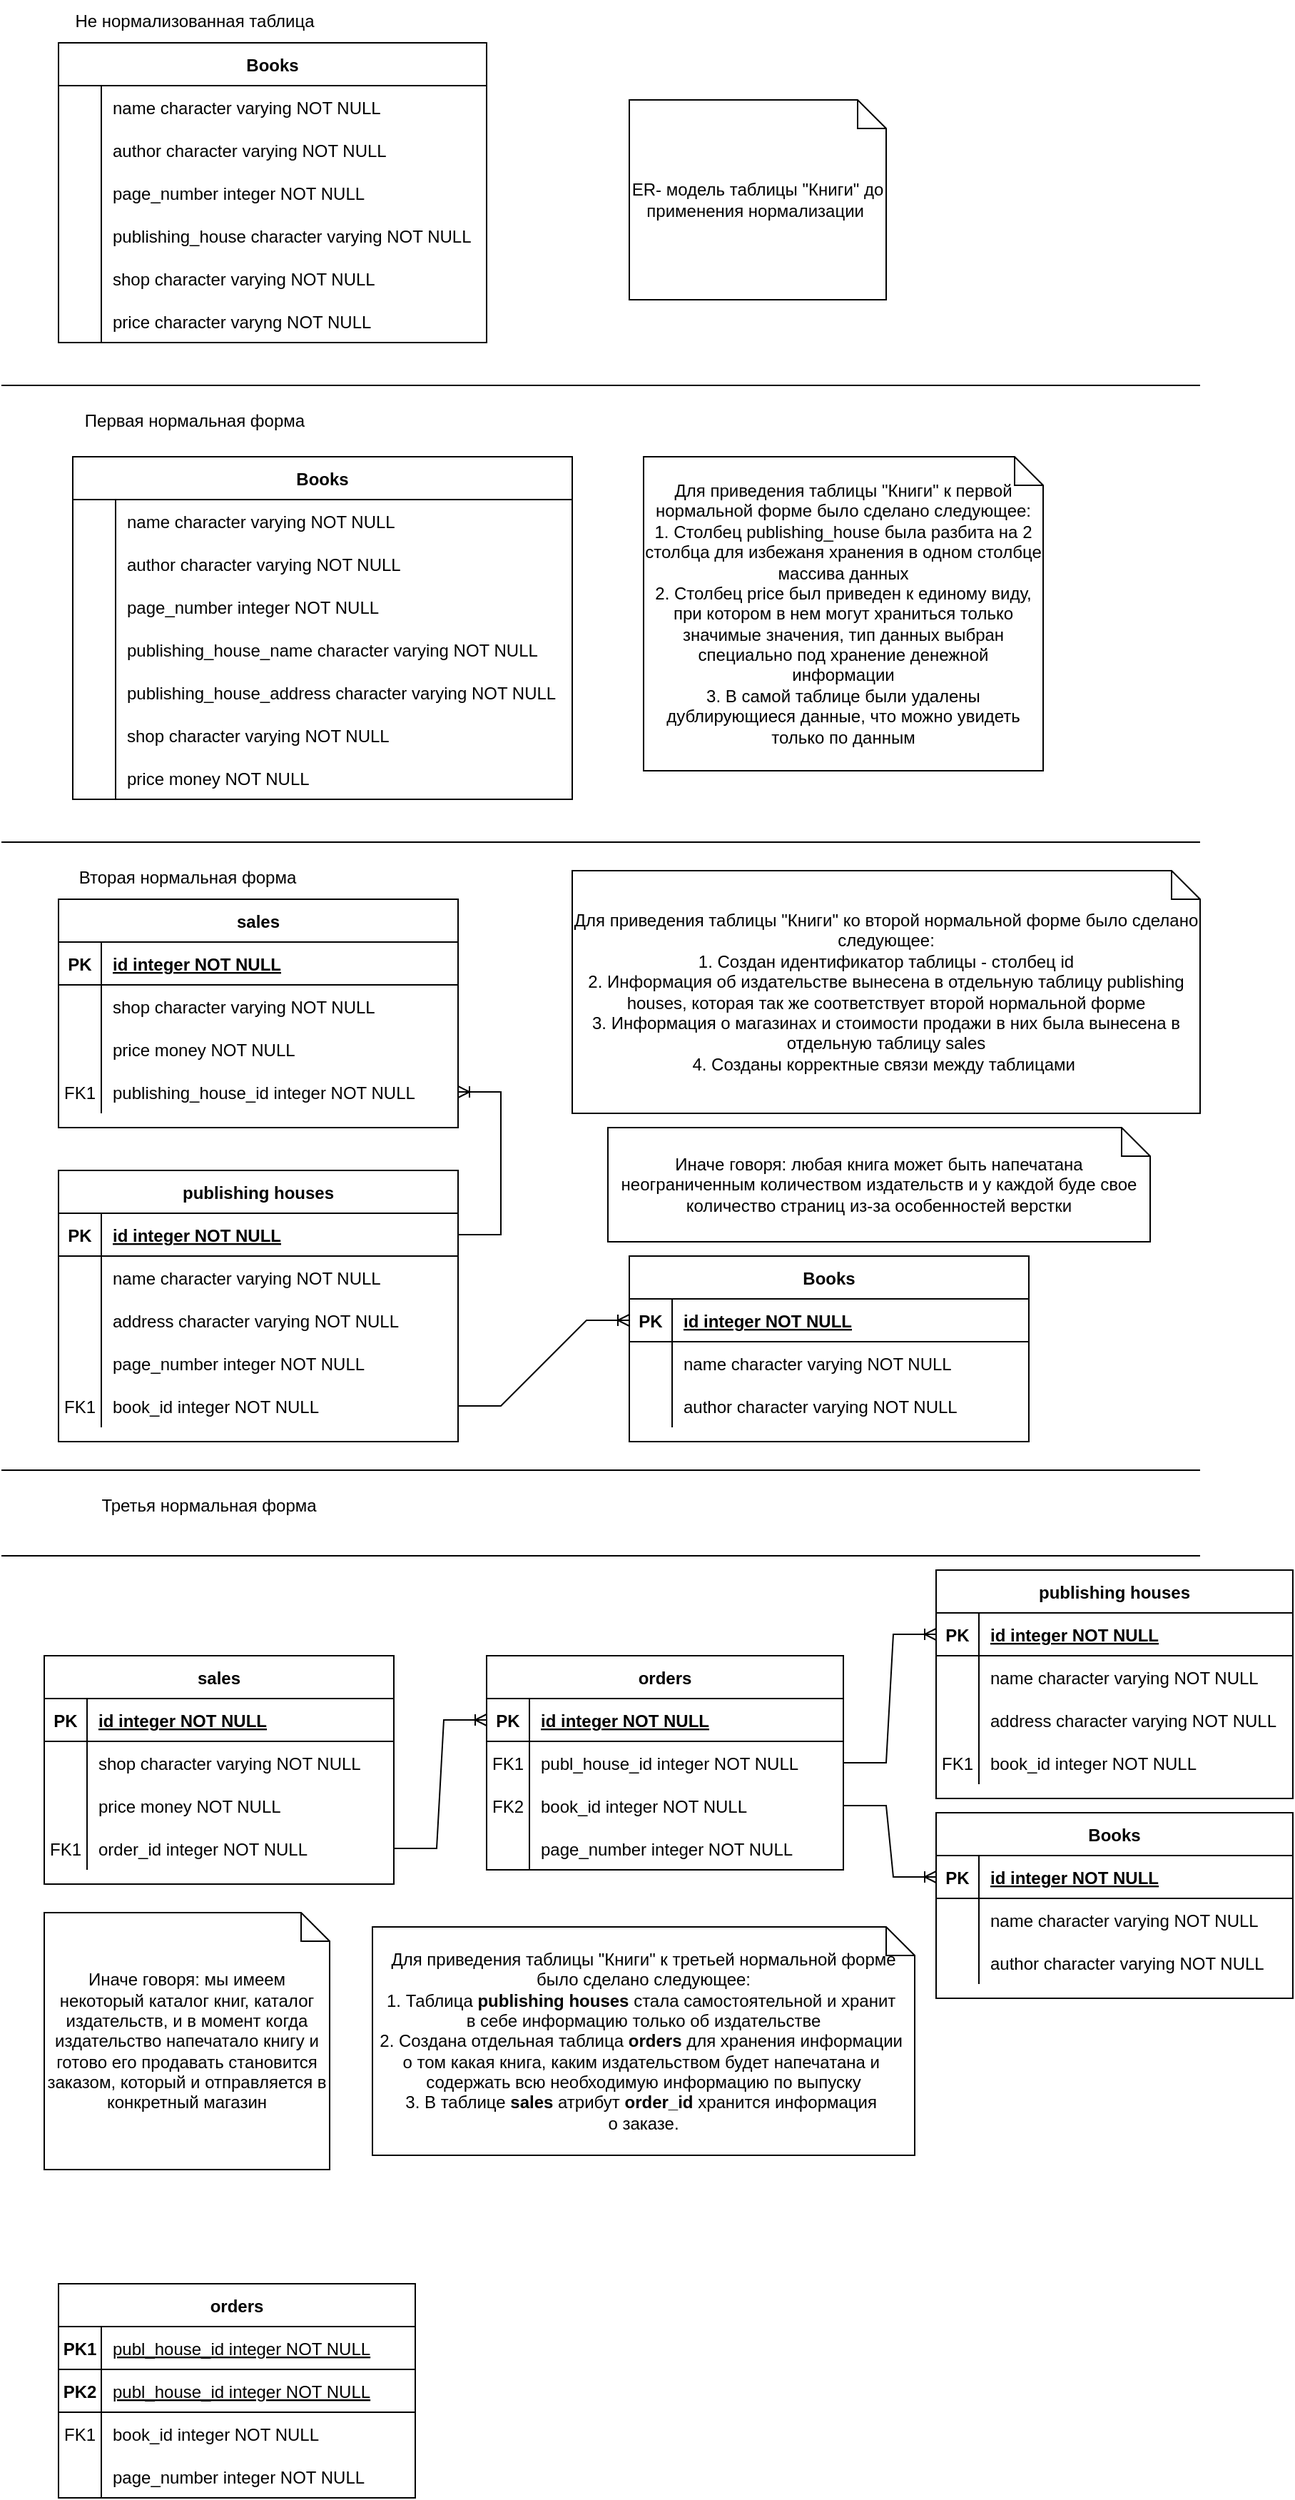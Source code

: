 <mxfile version="25.0.1">
  <diagram id="R2lEEEUBdFMjLlhIrx00" name="Page-1">
    <mxGraphModel dx="901" dy="1275" grid="1" gridSize="10" guides="1" tooltips="1" connect="1" arrows="1" fold="1" page="1" pageScale="1" pageWidth="850" pageHeight="1100" math="0" shadow="0" extFonts="Permanent Marker^https://fonts.googleapis.com/css?family=Permanent+Marker">
      <root>
        <mxCell id="0" />
        <mxCell id="1" parent="0" />
        <mxCell id="hqXmrCcykCrUw1wNZngz-1" value="" style="shape=partialRectangle;overflow=hidden;connectable=0;fillColor=none;top=0;left=0;bottom=0;right=0;align=left;spacingLeft=6;" parent="1" vertex="1">
          <mxGeometry x="540" y="340" width="160" height="30" as="geometry">
            <mxRectangle width="220" height="30" as="alternateBounds" />
          </mxGeometry>
        </mxCell>
        <mxCell id="hqXmrCcykCrUw1wNZngz-2" value="" style="shape=partialRectangle;overflow=hidden;connectable=0;fillColor=none;top=0;left=0;bottom=0;right=0;align=left;spacingLeft=6;" parent="1" vertex="1">
          <mxGeometry x="480" y="340" width="220" height="30" as="geometry">
            <mxRectangle width="220" height="30" as="alternateBounds" />
          </mxGeometry>
        </mxCell>
        <mxCell id="hqXmrCcykCrUw1wNZngz-51" value="Books" style="shape=table;startSize=30;container=1;collapsible=1;childLayout=tableLayout;fixedRows=1;rowLines=0;fontStyle=1;align=center;resizeLast=1;" parent="1" vertex="1">
          <mxGeometry x="40" y="40" width="300" height="210" as="geometry" />
        </mxCell>
        <mxCell id="hqXmrCcykCrUw1wNZngz-52" value="" style="shape=partialRectangle;collapsible=0;dropTarget=0;pointerEvents=0;fillColor=none;points=[[0,0.5],[1,0.5]];portConstraint=eastwest;top=0;left=0;right=0;bottom=0;" parent="hqXmrCcykCrUw1wNZngz-51" vertex="1">
          <mxGeometry y="30" width="300" height="30" as="geometry" />
        </mxCell>
        <mxCell id="hqXmrCcykCrUw1wNZngz-53" value="" style="shape=partialRectangle;overflow=hidden;connectable=0;fillColor=none;top=0;left=0;bottom=0;right=0;" parent="hqXmrCcykCrUw1wNZngz-52" vertex="1">
          <mxGeometry width="30" height="30" as="geometry">
            <mxRectangle width="30" height="30" as="alternateBounds" />
          </mxGeometry>
        </mxCell>
        <mxCell id="hqXmrCcykCrUw1wNZngz-54" value="name character varying NOT NULL" style="shape=partialRectangle;overflow=hidden;connectable=0;fillColor=none;top=0;left=0;bottom=0;right=0;align=left;spacingLeft=6;" parent="hqXmrCcykCrUw1wNZngz-52" vertex="1">
          <mxGeometry x="30" width="270" height="30" as="geometry">
            <mxRectangle width="270" height="30" as="alternateBounds" />
          </mxGeometry>
        </mxCell>
        <mxCell id="hqXmrCcykCrUw1wNZngz-55" value="" style="shape=partialRectangle;collapsible=0;dropTarget=0;pointerEvents=0;fillColor=none;points=[[0,0.5],[1,0.5]];portConstraint=eastwest;top=0;left=0;right=0;bottom=0;" parent="hqXmrCcykCrUw1wNZngz-51" vertex="1">
          <mxGeometry y="60" width="300" height="30" as="geometry" />
        </mxCell>
        <mxCell id="hqXmrCcykCrUw1wNZngz-56" value="" style="shape=partialRectangle;overflow=hidden;connectable=0;fillColor=none;top=0;left=0;bottom=0;right=0;" parent="hqXmrCcykCrUw1wNZngz-55" vertex="1">
          <mxGeometry width="30" height="30" as="geometry">
            <mxRectangle width="30" height="30" as="alternateBounds" />
          </mxGeometry>
        </mxCell>
        <mxCell id="hqXmrCcykCrUw1wNZngz-57" value="author character varying NOT NULL" style="shape=partialRectangle;overflow=hidden;connectable=0;fillColor=none;top=0;left=0;bottom=0;right=0;align=left;spacingLeft=6;" parent="hqXmrCcykCrUw1wNZngz-55" vertex="1">
          <mxGeometry x="30" width="270" height="30" as="geometry">
            <mxRectangle width="270" height="30" as="alternateBounds" />
          </mxGeometry>
        </mxCell>
        <mxCell id="hqXmrCcykCrUw1wNZngz-58" value="" style="shape=partialRectangle;collapsible=0;dropTarget=0;pointerEvents=0;fillColor=none;points=[[0,0.5],[1,0.5]];portConstraint=eastwest;top=0;left=0;right=0;bottom=0;" parent="hqXmrCcykCrUw1wNZngz-51" vertex="1">
          <mxGeometry y="90" width="300" height="30" as="geometry" />
        </mxCell>
        <mxCell id="hqXmrCcykCrUw1wNZngz-59" value="" style="shape=partialRectangle;overflow=hidden;connectable=0;fillColor=none;top=0;left=0;bottom=0;right=0;" parent="hqXmrCcykCrUw1wNZngz-58" vertex="1">
          <mxGeometry width="30" height="30" as="geometry">
            <mxRectangle width="30" height="30" as="alternateBounds" />
          </mxGeometry>
        </mxCell>
        <mxCell id="hqXmrCcykCrUw1wNZngz-60" value="page_number integer NOT NULL" style="shape=partialRectangle;overflow=hidden;connectable=0;fillColor=none;top=0;left=0;bottom=0;right=0;align=left;spacingLeft=6;" parent="hqXmrCcykCrUw1wNZngz-58" vertex="1">
          <mxGeometry x="30" width="270" height="30" as="geometry">
            <mxRectangle width="270" height="30" as="alternateBounds" />
          </mxGeometry>
        </mxCell>
        <mxCell id="hqXmrCcykCrUw1wNZngz-61" value="" style="shape=partialRectangle;collapsible=0;dropTarget=0;pointerEvents=0;fillColor=none;points=[[0,0.5],[1,0.5]];portConstraint=eastwest;top=0;left=0;right=0;bottom=0;" parent="hqXmrCcykCrUw1wNZngz-51" vertex="1">
          <mxGeometry y="120" width="300" height="30" as="geometry" />
        </mxCell>
        <mxCell id="hqXmrCcykCrUw1wNZngz-62" value="" style="shape=partialRectangle;overflow=hidden;connectable=0;fillColor=none;top=0;left=0;bottom=0;right=0;" parent="hqXmrCcykCrUw1wNZngz-61" vertex="1">
          <mxGeometry width="30" height="30" as="geometry">
            <mxRectangle width="30" height="30" as="alternateBounds" />
          </mxGeometry>
        </mxCell>
        <mxCell id="hqXmrCcykCrUw1wNZngz-63" value="publishing_house character varying NOT NULL" style="shape=partialRectangle;overflow=hidden;connectable=0;fillColor=none;top=0;left=0;bottom=0;right=0;align=left;spacingLeft=6;" parent="hqXmrCcykCrUw1wNZngz-61" vertex="1">
          <mxGeometry x="30" width="270" height="30" as="geometry">
            <mxRectangle width="270" height="30" as="alternateBounds" />
          </mxGeometry>
        </mxCell>
        <mxCell id="hqXmrCcykCrUw1wNZngz-64" value="" style="shape=partialRectangle;collapsible=0;dropTarget=0;pointerEvents=0;fillColor=none;points=[[0,0.5],[1,0.5]];portConstraint=eastwest;top=0;left=0;right=0;bottom=0;" parent="hqXmrCcykCrUw1wNZngz-51" vertex="1">
          <mxGeometry y="150" width="300" height="30" as="geometry" />
        </mxCell>
        <mxCell id="hqXmrCcykCrUw1wNZngz-65" value="" style="shape=partialRectangle;overflow=hidden;connectable=0;fillColor=none;top=0;left=0;bottom=0;right=0;" parent="hqXmrCcykCrUw1wNZngz-64" vertex="1">
          <mxGeometry width="30" height="30" as="geometry">
            <mxRectangle width="30" height="30" as="alternateBounds" />
          </mxGeometry>
        </mxCell>
        <mxCell id="hqXmrCcykCrUw1wNZngz-66" value="shop character varying NOT NULL" style="shape=partialRectangle;overflow=hidden;connectable=0;fillColor=none;top=0;left=0;bottom=0;right=0;align=left;spacingLeft=6;" parent="hqXmrCcykCrUw1wNZngz-64" vertex="1">
          <mxGeometry x="30" width="270" height="30" as="geometry">
            <mxRectangle width="270" height="30" as="alternateBounds" />
          </mxGeometry>
        </mxCell>
        <mxCell id="hqXmrCcykCrUw1wNZngz-67" value="" style="shape=partialRectangle;collapsible=0;dropTarget=0;pointerEvents=0;fillColor=none;points=[[0,0.5],[1,0.5]];portConstraint=eastwest;top=0;left=0;right=0;bottom=0;" parent="hqXmrCcykCrUw1wNZngz-51" vertex="1">
          <mxGeometry y="180" width="300" height="30" as="geometry" />
        </mxCell>
        <mxCell id="hqXmrCcykCrUw1wNZngz-68" value="" style="shape=partialRectangle;overflow=hidden;connectable=0;fillColor=none;top=0;left=0;bottom=0;right=0;" parent="hqXmrCcykCrUw1wNZngz-67" vertex="1">
          <mxGeometry width="30" height="30" as="geometry">
            <mxRectangle width="30" height="30" as="alternateBounds" />
          </mxGeometry>
        </mxCell>
        <mxCell id="hqXmrCcykCrUw1wNZngz-69" value="price character varyng NOT NULL" style="shape=partialRectangle;overflow=hidden;connectable=0;fillColor=none;top=0;left=0;bottom=0;right=0;align=left;spacingLeft=6;" parent="hqXmrCcykCrUw1wNZngz-67" vertex="1">
          <mxGeometry x="30" width="270" height="30" as="geometry">
            <mxRectangle width="270" height="30" as="alternateBounds" />
          </mxGeometry>
        </mxCell>
        <mxCell id="hqXmrCcykCrUw1wNZngz-70" value="ER- модель таблицы &quot;Книги&quot; до применения нормализации&amp;nbsp;" style="shape=note;size=20;whiteSpace=wrap;html=1;" parent="1" vertex="1">
          <mxGeometry x="440" y="80" width="180" height="140" as="geometry" />
        </mxCell>
        <mxCell id="hqXmrCcykCrUw1wNZngz-71" value="" style="endArrow=none;html=1;rounded=0;" parent="1" edge="1">
          <mxGeometry width="50" height="50" relative="1" as="geometry">
            <mxPoint y="280" as="sourcePoint" />
            <mxPoint x="840" y="280" as="targetPoint" />
          </mxGeometry>
        </mxCell>
        <mxCell id="hqXmrCcykCrUw1wNZngz-122" value="Для приведения таблицы &quot;Книги&quot; к первой нормальной форме было сделано следующее:&lt;div&gt;1. Столбец publishing_house была разбита на 2 столбца для избежаня хранения в одном столбце массива данных&lt;/div&gt;&lt;div&gt;2. Столбец price был приведен к единому виду, при котором в нем могут храниться только значимые значения, тип данных выбран специально под хранение денежной информации&lt;/div&gt;&lt;div&gt;3. В самой таблице были удалены дублирующиеся данные, что можно увидеть только по данным&lt;/div&gt;" style="shape=note;size=20;whiteSpace=wrap;html=1;" parent="1" vertex="1">
          <mxGeometry x="450" y="330" width="280" height="220" as="geometry" />
        </mxCell>
        <mxCell id="hqXmrCcykCrUw1wNZngz-123" value="Не нормализованная таблица" style="text;html=1;align=center;verticalAlign=middle;resizable=0;points=[];autosize=1;strokeColor=none;fillColor=none;" parent="1" vertex="1">
          <mxGeometry x="40" y="10" width="190" height="30" as="geometry" />
        </mxCell>
        <mxCell id="hqXmrCcykCrUw1wNZngz-124" value="Первая нормальная форма" style="text;html=1;align=center;verticalAlign=middle;resizable=0;points=[];autosize=1;strokeColor=none;fillColor=none;" parent="1" vertex="1">
          <mxGeometry x="45" y="290" width="180" height="30" as="geometry" />
        </mxCell>
        <mxCell id="hqXmrCcykCrUw1wNZngz-125" value="" style="endArrow=none;html=1;rounded=0;" parent="1" edge="1">
          <mxGeometry width="50" height="50" relative="1" as="geometry">
            <mxPoint y="600" as="sourcePoint" />
            <mxPoint x="840" y="600" as="targetPoint" />
          </mxGeometry>
        </mxCell>
        <mxCell id="hqXmrCcykCrUw1wNZngz-127" value="orders" style="shape=table;startSize=30;container=1;collapsible=1;childLayout=tableLayout;fixedRows=1;rowLines=0;fontStyle=1;align=center;resizeLast=1;" parent="1" vertex="1">
          <mxGeometry x="340" y="1170" width="250" height="150" as="geometry" />
        </mxCell>
        <mxCell id="hqXmrCcykCrUw1wNZngz-128" value="" style="shape=partialRectangle;collapsible=0;dropTarget=0;pointerEvents=0;fillColor=none;points=[[0,0.5],[1,0.5]];portConstraint=eastwest;top=0;left=0;right=0;bottom=1;" parent="hqXmrCcykCrUw1wNZngz-127" vertex="1">
          <mxGeometry y="30" width="250" height="30" as="geometry" />
        </mxCell>
        <mxCell id="hqXmrCcykCrUw1wNZngz-129" value="PK" style="shape=partialRectangle;overflow=hidden;connectable=0;fillColor=none;top=0;left=0;bottom=0;right=0;fontStyle=1;" parent="hqXmrCcykCrUw1wNZngz-128" vertex="1">
          <mxGeometry width="30" height="30" as="geometry">
            <mxRectangle width="30" height="30" as="alternateBounds" />
          </mxGeometry>
        </mxCell>
        <mxCell id="hqXmrCcykCrUw1wNZngz-130" value="id integer NOT NULL " style="shape=partialRectangle;overflow=hidden;connectable=0;fillColor=none;top=0;left=0;bottom=0;right=0;align=left;spacingLeft=6;fontStyle=5;" parent="hqXmrCcykCrUw1wNZngz-128" vertex="1">
          <mxGeometry x="30" width="220" height="30" as="geometry">
            <mxRectangle width="220" height="30" as="alternateBounds" />
          </mxGeometry>
        </mxCell>
        <mxCell id="hqXmrCcykCrUw1wNZngz-131" value="" style="shape=partialRectangle;collapsible=0;dropTarget=0;pointerEvents=0;fillColor=none;points=[[0,0.5],[1,0.5]];portConstraint=eastwest;top=0;left=0;right=0;bottom=0;" parent="hqXmrCcykCrUw1wNZngz-127" vertex="1">
          <mxGeometry y="60" width="250" height="30" as="geometry" />
        </mxCell>
        <mxCell id="hqXmrCcykCrUw1wNZngz-132" value="FK1" style="shape=partialRectangle;overflow=hidden;connectable=0;fillColor=none;top=0;left=0;bottom=0;right=0;" parent="hqXmrCcykCrUw1wNZngz-131" vertex="1">
          <mxGeometry width="30" height="30" as="geometry">
            <mxRectangle width="30" height="30" as="alternateBounds" />
          </mxGeometry>
        </mxCell>
        <mxCell id="hqXmrCcykCrUw1wNZngz-133" value="publ_house_id integer NOT NULL" style="shape=partialRectangle;overflow=hidden;connectable=0;fillColor=none;top=0;left=0;bottom=0;right=0;align=left;spacingLeft=6;" parent="hqXmrCcykCrUw1wNZngz-131" vertex="1">
          <mxGeometry x="30" width="220" height="30" as="geometry">
            <mxRectangle width="220" height="30" as="alternateBounds" />
          </mxGeometry>
        </mxCell>
        <mxCell id="hqXmrCcykCrUw1wNZngz-134" value="" style="shape=partialRectangle;collapsible=0;dropTarget=0;pointerEvents=0;fillColor=none;points=[[0,0.5],[1,0.5]];portConstraint=eastwest;top=0;left=0;right=0;bottom=0;" parent="hqXmrCcykCrUw1wNZngz-127" vertex="1">
          <mxGeometry y="90" width="250" height="30" as="geometry" />
        </mxCell>
        <mxCell id="hqXmrCcykCrUw1wNZngz-135" value="FK2" style="shape=partialRectangle;overflow=hidden;connectable=0;fillColor=none;top=0;left=0;bottom=0;right=0;" parent="hqXmrCcykCrUw1wNZngz-134" vertex="1">
          <mxGeometry width="30" height="30" as="geometry">
            <mxRectangle width="30" height="30" as="alternateBounds" />
          </mxGeometry>
        </mxCell>
        <mxCell id="hqXmrCcykCrUw1wNZngz-136" value="book_id integer NOT NULL" style="shape=partialRectangle;overflow=hidden;connectable=0;fillColor=none;top=0;left=0;bottom=0;right=0;align=left;spacingLeft=6;" parent="hqXmrCcykCrUw1wNZngz-134" vertex="1">
          <mxGeometry x="30" width="220" height="30" as="geometry">
            <mxRectangle width="220" height="30" as="alternateBounds" />
          </mxGeometry>
        </mxCell>
        <mxCell id="gx7yfGV4LOpoLT80It-o-3" value="" style="shape=partialRectangle;collapsible=0;dropTarget=0;pointerEvents=0;fillColor=none;points=[[0,0.5],[1,0.5]];portConstraint=eastwest;top=0;left=0;right=0;bottom=0;" vertex="1" parent="hqXmrCcykCrUw1wNZngz-127">
          <mxGeometry y="120" width="250" height="30" as="geometry" />
        </mxCell>
        <mxCell id="gx7yfGV4LOpoLT80It-o-4" value="" style="shape=partialRectangle;overflow=hidden;connectable=0;fillColor=none;top=0;left=0;bottom=0;right=0;" vertex="1" parent="gx7yfGV4LOpoLT80It-o-3">
          <mxGeometry width="30" height="30" as="geometry">
            <mxRectangle width="30" height="30" as="alternateBounds" />
          </mxGeometry>
        </mxCell>
        <mxCell id="gx7yfGV4LOpoLT80It-o-5" value="page_number integer NOT NULL" style="shape=partialRectangle;overflow=hidden;connectable=0;fillColor=none;top=0;left=0;bottom=0;right=0;align=left;spacingLeft=6;" vertex="1" parent="gx7yfGV4LOpoLT80It-o-3">
          <mxGeometry x="30" width="220" height="30" as="geometry">
            <mxRectangle width="220" height="30" as="alternateBounds" />
          </mxGeometry>
        </mxCell>
        <mxCell id="hqXmrCcykCrUw1wNZngz-144" value="Books" style="shape=table;startSize=30;container=1;collapsible=1;childLayout=tableLayout;fixedRows=1;rowLines=0;fontStyle=1;align=center;resizeLast=1;" parent="1" vertex="1">
          <mxGeometry x="50" y="330" width="350" height="240" as="geometry" />
        </mxCell>
        <mxCell id="hqXmrCcykCrUw1wNZngz-145" value="" style="shape=partialRectangle;collapsible=0;dropTarget=0;pointerEvents=0;fillColor=none;points=[[0,0.5],[1,0.5]];portConstraint=eastwest;top=0;left=0;right=0;bottom=0;" parent="hqXmrCcykCrUw1wNZngz-144" vertex="1">
          <mxGeometry y="30" width="350" height="30" as="geometry" />
        </mxCell>
        <mxCell id="hqXmrCcykCrUw1wNZngz-146" value="" style="shape=partialRectangle;overflow=hidden;connectable=0;fillColor=none;top=0;left=0;bottom=0;right=0;" parent="hqXmrCcykCrUw1wNZngz-145" vertex="1">
          <mxGeometry width="30" height="30" as="geometry">
            <mxRectangle width="30" height="30" as="alternateBounds" />
          </mxGeometry>
        </mxCell>
        <mxCell id="hqXmrCcykCrUw1wNZngz-147" value="name character varying NOT NULL" style="shape=partialRectangle;overflow=hidden;connectable=0;fillColor=none;top=0;left=0;bottom=0;right=0;align=left;spacingLeft=6;" parent="hqXmrCcykCrUw1wNZngz-145" vertex="1">
          <mxGeometry x="30" width="320" height="30" as="geometry">
            <mxRectangle width="320" height="30" as="alternateBounds" />
          </mxGeometry>
        </mxCell>
        <mxCell id="hqXmrCcykCrUw1wNZngz-148" value="" style="shape=partialRectangle;collapsible=0;dropTarget=0;pointerEvents=0;fillColor=none;points=[[0,0.5],[1,0.5]];portConstraint=eastwest;top=0;left=0;right=0;bottom=0;" parent="hqXmrCcykCrUw1wNZngz-144" vertex="1">
          <mxGeometry y="60" width="350" height="30" as="geometry" />
        </mxCell>
        <mxCell id="hqXmrCcykCrUw1wNZngz-149" value="" style="shape=partialRectangle;overflow=hidden;connectable=0;fillColor=none;top=0;left=0;bottom=0;right=0;" parent="hqXmrCcykCrUw1wNZngz-148" vertex="1">
          <mxGeometry width="30" height="30" as="geometry">
            <mxRectangle width="30" height="30" as="alternateBounds" />
          </mxGeometry>
        </mxCell>
        <mxCell id="hqXmrCcykCrUw1wNZngz-150" value="author character varying NOT NULL" style="shape=partialRectangle;overflow=hidden;connectable=0;fillColor=none;top=0;left=0;bottom=0;right=0;align=left;spacingLeft=6;" parent="hqXmrCcykCrUw1wNZngz-148" vertex="1">
          <mxGeometry x="30" width="320" height="30" as="geometry">
            <mxRectangle width="320" height="30" as="alternateBounds" />
          </mxGeometry>
        </mxCell>
        <mxCell id="hqXmrCcykCrUw1wNZngz-151" value="" style="shape=partialRectangle;collapsible=0;dropTarget=0;pointerEvents=0;fillColor=none;points=[[0,0.5],[1,0.5]];portConstraint=eastwest;top=0;left=0;right=0;bottom=0;" parent="hqXmrCcykCrUw1wNZngz-144" vertex="1">
          <mxGeometry y="90" width="350" height="30" as="geometry" />
        </mxCell>
        <mxCell id="hqXmrCcykCrUw1wNZngz-152" value="" style="shape=partialRectangle;overflow=hidden;connectable=0;fillColor=none;top=0;left=0;bottom=0;right=0;" parent="hqXmrCcykCrUw1wNZngz-151" vertex="1">
          <mxGeometry width="30" height="30" as="geometry">
            <mxRectangle width="30" height="30" as="alternateBounds" />
          </mxGeometry>
        </mxCell>
        <mxCell id="hqXmrCcykCrUw1wNZngz-153" value="page_number integer NOT NULL" style="shape=partialRectangle;overflow=hidden;connectable=0;fillColor=none;top=0;left=0;bottom=0;right=0;align=left;spacingLeft=6;" parent="hqXmrCcykCrUw1wNZngz-151" vertex="1">
          <mxGeometry x="30" width="320" height="30" as="geometry">
            <mxRectangle width="320" height="30" as="alternateBounds" />
          </mxGeometry>
        </mxCell>
        <mxCell id="hqXmrCcykCrUw1wNZngz-154" value="" style="shape=partialRectangle;collapsible=0;dropTarget=0;pointerEvents=0;fillColor=none;points=[[0,0.5],[1,0.5]];portConstraint=eastwest;top=0;left=0;right=0;bottom=0;" parent="hqXmrCcykCrUw1wNZngz-144" vertex="1">
          <mxGeometry y="120" width="350" height="30" as="geometry" />
        </mxCell>
        <mxCell id="hqXmrCcykCrUw1wNZngz-155" value="" style="shape=partialRectangle;overflow=hidden;connectable=0;fillColor=none;top=0;left=0;bottom=0;right=0;" parent="hqXmrCcykCrUw1wNZngz-154" vertex="1">
          <mxGeometry width="30" height="30" as="geometry">
            <mxRectangle width="30" height="30" as="alternateBounds" />
          </mxGeometry>
        </mxCell>
        <mxCell id="hqXmrCcykCrUw1wNZngz-156" value="publishing_house_name character varying NOT NULL" style="shape=partialRectangle;overflow=hidden;connectable=0;fillColor=none;top=0;left=0;bottom=0;right=0;align=left;spacingLeft=6;" parent="hqXmrCcykCrUw1wNZngz-154" vertex="1">
          <mxGeometry x="30" width="320" height="30" as="geometry">
            <mxRectangle width="320" height="30" as="alternateBounds" />
          </mxGeometry>
        </mxCell>
        <mxCell id="hqXmrCcykCrUw1wNZngz-157" value="" style="shape=partialRectangle;collapsible=0;dropTarget=0;pointerEvents=0;fillColor=none;points=[[0,0.5],[1,0.5]];portConstraint=eastwest;top=0;left=0;right=0;bottom=0;" parent="hqXmrCcykCrUw1wNZngz-144" vertex="1">
          <mxGeometry y="150" width="350" height="30" as="geometry" />
        </mxCell>
        <mxCell id="hqXmrCcykCrUw1wNZngz-158" value="" style="shape=partialRectangle;overflow=hidden;connectable=0;fillColor=none;top=0;left=0;bottom=0;right=0;" parent="hqXmrCcykCrUw1wNZngz-157" vertex="1">
          <mxGeometry width="30" height="30" as="geometry">
            <mxRectangle width="30" height="30" as="alternateBounds" />
          </mxGeometry>
        </mxCell>
        <mxCell id="hqXmrCcykCrUw1wNZngz-159" value="publishing_house_address character varying NOT NULL" style="shape=partialRectangle;overflow=hidden;connectable=0;fillColor=none;top=0;left=0;bottom=0;right=0;align=left;spacingLeft=6;" parent="hqXmrCcykCrUw1wNZngz-157" vertex="1">
          <mxGeometry x="30" width="320" height="30" as="geometry">
            <mxRectangle width="320" height="30" as="alternateBounds" />
          </mxGeometry>
        </mxCell>
        <mxCell id="hqXmrCcykCrUw1wNZngz-160" value="" style="shape=partialRectangle;collapsible=0;dropTarget=0;pointerEvents=0;fillColor=none;points=[[0,0.5],[1,0.5]];portConstraint=eastwest;top=0;left=0;right=0;bottom=0;" parent="hqXmrCcykCrUw1wNZngz-144" vertex="1">
          <mxGeometry y="180" width="350" height="30" as="geometry" />
        </mxCell>
        <mxCell id="hqXmrCcykCrUw1wNZngz-161" value="" style="shape=partialRectangle;overflow=hidden;connectable=0;fillColor=none;top=0;left=0;bottom=0;right=0;" parent="hqXmrCcykCrUw1wNZngz-160" vertex="1">
          <mxGeometry width="30" height="30" as="geometry">
            <mxRectangle width="30" height="30" as="alternateBounds" />
          </mxGeometry>
        </mxCell>
        <mxCell id="hqXmrCcykCrUw1wNZngz-162" value="shop character varying NOT NULL" style="shape=partialRectangle;overflow=hidden;connectable=0;fillColor=none;top=0;left=0;bottom=0;right=0;align=left;spacingLeft=6;" parent="hqXmrCcykCrUw1wNZngz-160" vertex="1">
          <mxGeometry x="30" width="320" height="30" as="geometry">
            <mxRectangle width="320" height="30" as="alternateBounds" />
          </mxGeometry>
        </mxCell>
        <mxCell id="hqXmrCcykCrUw1wNZngz-163" value="" style="shape=partialRectangle;collapsible=0;dropTarget=0;pointerEvents=0;fillColor=none;points=[[0,0.5],[1,0.5]];portConstraint=eastwest;top=0;left=0;right=0;bottom=0;" parent="hqXmrCcykCrUw1wNZngz-144" vertex="1">
          <mxGeometry y="210" width="350" height="30" as="geometry" />
        </mxCell>
        <mxCell id="hqXmrCcykCrUw1wNZngz-164" value="" style="shape=partialRectangle;overflow=hidden;connectable=0;fillColor=none;top=0;left=0;bottom=0;right=0;" parent="hqXmrCcykCrUw1wNZngz-163" vertex="1">
          <mxGeometry width="30" height="30" as="geometry">
            <mxRectangle width="30" height="30" as="alternateBounds" />
          </mxGeometry>
        </mxCell>
        <mxCell id="hqXmrCcykCrUw1wNZngz-165" value="price money NOT NULL" style="shape=partialRectangle;overflow=hidden;connectable=0;fillColor=none;top=0;left=0;bottom=0;right=0;align=left;spacingLeft=6;" parent="hqXmrCcykCrUw1wNZngz-163" vertex="1">
          <mxGeometry x="30" width="320" height="30" as="geometry">
            <mxRectangle width="320" height="30" as="alternateBounds" />
          </mxGeometry>
        </mxCell>
        <mxCell id="hqXmrCcykCrUw1wNZngz-166" value="Для приведения таблицы &quot;Книги&quot; ко второй нормальной форме было сделано следующее:&lt;div&gt;1. Создан идентификатор таблицы - столбец id&lt;br&gt;&lt;/div&gt;&lt;div&gt;2. Информация об издательстве вынесена в отдельную таблицу&amp;nbsp;&lt;span style=&quot;text-wrap-mode: nowrap; background-color: initial;&quot;&gt;publishing houses&lt;/span&gt;&lt;span style=&quot;background-color: initial;&quot;&gt;, которая так же соответствует второй нормальной форме&lt;/span&gt;&lt;/div&gt;&lt;div&gt;&lt;span style=&quot;background-color: initial;&quot;&gt;3. Информация о магазинах и стоимости продажи в них была вынесена в отдельную таблицу sales&lt;/span&gt;&lt;/div&gt;&lt;div&gt;4. Созданы корректные связи между таблицами&amp;nbsp;&lt;/div&gt;" style="shape=note;size=20;whiteSpace=wrap;html=1;" parent="1" vertex="1">
          <mxGeometry x="400" y="620" width="440" height="170" as="geometry" />
        </mxCell>
        <mxCell id="hqXmrCcykCrUw1wNZngz-167" value="Вторая нормальная форма" style="text;html=1;align=center;verticalAlign=middle;resizable=0;points=[];autosize=1;strokeColor=none;fillColor=none;" parent="1" vertex="1">
          <mxGeometry x="40" y="610" width="180" height="30" as="geometry" />
        </mxCell>
        <mxCell id="hqXmrCcykCrUw1wNZngz-186" value="Books" style="shape=table;startSize=30;container=1;collapsible=1;childLayout=tableLayout;fixedRows=1;rowLines=0;fontStyle=1;align=center;resizeLast=1;" parent="1" vertex="1">
          <mxGeometry x="440" y="890" width="280" height="130" as="geometry" />
        </mxCell>
        <mxCell id="hqXmrCcykCrUw1wNZngz-187" value="" style="shape=partialRectangle;collapsible=0;dropTarget=0;pointerEvents=0;fillColor=none;points=[[0,0.5],[1,0.5]];portConstraint=eastwest;top=0;left=0;right=0;bottom=1;" parent="hqXmrCcykCrUw1wNZngz-186" vertex="1">
          <mxGeometry y="30" width="280" height="30" as="geometry" />
        </mxCell>
        <mxCell id="hqXmrCcykCrUw1wNZngz-188" value="PK" style="shape=partialRectangle;overflow=hidden;connectable=0;fillColor=none;top=0;left=0;bottom=0;right=0;fontStyle=1;" parent="hqXmrCcykCrUw1wNZngz-187" vertex="1">
          <mxGeometry width="30" height="30" as="geometry">
            <mxRectangle width="30" height="30" as="alternateBounds" />
          </mxGeometry>
        </mxCell>
        <mxCell id="hqXmrCcykCrUw1wNZngz-189" value="id integer NOT NULL" style="shape=partialRectangle;overflow=hidden;connectable=0;fillColor=none;top=0;left=0;bottom=0;right=0;align=left;spacingLeft=6;fontStyle=5;" parent="hqXmrCcykCrUw1wNZngz-187" vertex="1">
          <mxGeometry x="30" width="250" height="30" as="geometry">
            <mxRectangle width="250" height="30" as="alternateBounds" />
          </mxGeometry>
        </mxCell>
        <mxCell id="hqXmrCcykCrUw1wNZngz-190" value="" style="shape=partialRectangle;collapsible=0;dropTarget=0;pointerEvents=0;fillColor=none;points=[[0,0.5],[1,0.5]];portConstraint=eastwest;top=0;left=0;right=0;bottom=0;" parent="hqXmrCcykCrUw1wNZngz-186" vertex="1">
          <mxGeometry y="60" width="280" height="30" as="geometry" />
        </mxCell>
        <mxCell id="hqXmrCcykCrUw1wNZngz-191" value="" style="shape=partialRectangle;overflow=hidden;connectable=0;fillColor=none;top=0;left=0;bottom=0;right=0;" parent="hqXmrCcykCrUw1wNZngz-190" vertex="1">
          <mxGeometry width="30" height="30" as="geometry">
            <mxRectangle width="30" height="30" as="alternateBounds" />
          </mxGeometry>
        </mxCell>
        <mxCell id="hqXmrCcykCrUw1wNZngz-192" value="name character varying NOT NULL" style="shape=partialRectangle;overflow=hidden;connectable=0;fillColor=none;top=0;left=0;bottom=0;right=0;align=left;spacingLeft=6;" parent="hqXmrCcykCrUw1wNZngz-190" vertex="1">
          <mxGeometry x="30" width="250" height="30" as="geometry">
            <mxRectangle width="250" height="30" as="alternateBounds" />
          </mxGeometry>
        </mxCell>
        <mxCell id="hqXmrCcykCrUw1wNZngz-194" value="" style="shape=partialRectangle;collapsible=0;dropTarget=0;pointerEvents=0;fillColor=none;points=[[0,0.5],[1,0.5]];portConstraint=eastwest;top=0;left=0;right=0;bottom=0;" parent="hqXmrCcykCrUw1wNZngz-186" vertex="1">
          <mxGeometry y="90" width="280" height="30" as="geometry" />
        </mxCell>
        <mxCell id="hqXmrCcykCrUw1wNZngz-195" value="" style="shape=partialRectangle;overflow=hidden;connectable=0;fillColor=none;top=0;left=0;bottom=0;right=0;" parent="hqXmrCcykCrUw1wNZngz-194" vertex="1">
          <mxGeometry width="30" height="30" as="geometry">
            <mxRectangle width="30" height="30" as="alternateBounds" />
          </mxGeometry>
        </mxCell>
        <mxCell id="hqXmrCcykCrUw1wNZngz-196" value="author character varying NOT NULL" style="shape=partialRectangle;overflow=hidden;connectable=0;fillColor=none;top=0;left=0;bottom=0;right=0;align=left;spacingLeft=6;" parent="hqXmrCcykCrUw1wNZngz-194" vertex="1">
          <mxGeometry x="30" width="250" height="30" as="geometry">
            <mxRectangle width="250" height="30" as="alternateBounds" />
          </mxGeometry>
        </mxCell>
        <mxCell id="hqXmrCcykCrUw1wNZngz-209" value="publishing houses" style="shape=table;startSize=30;container=1;collapsible=1;childLayout=tableLayout;fixedRows=1;rowLines=0;fontStyle=1;align=center;resizeLast=1;" parent="1" vertex="1">
          <mxGeometry x="40" y="830" width="280" height="190" as="geometry" />
        </mxCell>
        <mxCell id="hqXmrCcykCrUw1wNZngz-210" value="" style="shape=partialRectangle;collapsible=0;dropTarget=0;pointerEvents=0;fillColor=none;points=[[0,0.5],[1,0.5]];portConstraint=eastwest;top=0;left=0;right=0;bottom=1;" parent="hqXmrCcykCrUw1wNZngz-209" vertex="1">
          <mxGeometry y="30" width="280" height="30" as="geometry" />
        </mxCell>
        <mxCell id="hqXmrCcykCrUw1wNZngz-211" value="PK" style="shape=partialRectangle;overflow=hidden;connectable=0;fillColor=none;top=0;left=0;bottom=0;right=0;fontStyle=1;" parent="hqXmrCcykCrUw1wNZngz-210" vertex="1">
          <mxGeometry width="30" height="30" as="geometry">
            <mxRectangle width="30" height="30" as="alternateBounds" />
          </mxGeometry>
        </mxCell>
        <mxCell id="hqXmrCcykCrUw1wNZngz-212" value="id integer NOT NULL" style="shape=partialRectangle;overflow=hidden;connectable=0;fillColor=none;top=0;left=0;bottom=0;right=0;align=left;spacingLeft=6;fontStyle=5;" parent="hqXmrCcykCrUw1wNZngz-210" vertex="1">
          <mxGeometry x="30" width="250" height="30" as="geometry">
            <mxRectangle width="250" height="30" as="alternateBounds" />
          </mxGeometry>
        </mxCell>
        <mxCell id="hqXmrCcykCrUw1wNZngz-213" value="" style="shape=partialRectangle;collapsible=0;dropTarget=0;pointerEvents=0;fillColor=none;points=[[0,0.5],[1,0.5]];portConstraint=eastwest;top=0;left=0;right=0;bottom=0;" parent="hqXmrCcykCrUw1wNZngz-209" vertex="1">
          <mxGeometry y="60" width="280" height="30" as="geometry" />
        </mxCell>
        <mxCell id="hqXmrCcykCrUw1wNZngz-214" value="" style="shape=partialRectangle;overflow=hidden;connectable=0;fillColor=none;top=0;left=0;bottom=0;right=0;" parent="hqXmrCcykCrUw1wNZngz-213" vertex="1">
          <mxGeometry width="30" height="30" as="geometry">
            <mxRectangle width="30" height="30" as="alternateBounds" />
          </mxGeometry>
        </mxCell>
        <mxCell id="hqXmrCcykCrUw1wNZngz-215" value="name character varying NOT NULL" style="shape=partialRectangle;overflow=hidden;connectable=0;fillColor=none;top=0;left=0;bottom=0;right=0;align=left;spacingLeft=6;" parent="hqXmrCcykCrUw1wNZngz-213" vertex="1">
          <mxGeometry x="30" width="250" height="30" as="geometry">
            <mxRectangle width="250" height="30" as="alternateBounds" />
          </mxGeometry>
        </mxCell>
        <mxCell id="hqXmrCcykCrUw1wNZngz-216" value="" style="shape=partialRectangle;collapsible=0;dropTarget=0;pointerEvents=0;fillColor=none;points=[[0,0.5],[1,0.5]];portConstraint=eastwest;top=0;left=0;right=0;bottom=0;" parent="hqXmrCcykCrUw1wNZngz-209" vertex="1">
          <mxGeometry y="90" width="280" height="30" as="geometry" />
        </mxCell>
        <mxCell id="hqXmrCcykCrUw1wNZngz-217" value="" style="shape=partialRectangle;overflow=hidden;connectable=0;fillColor=none;top=0;left=0;bottom=0;right=0;" parent="hqXmrCcykCrUw1wNZngz-216" vertex="1">
          <mxGeometry width="30" height="30" as="geometry">
            <mxRectangle width="30" height="30" as="alternateBounds" />
          </mxGeometry>
        </mxCell>
        <mxCell id="hqXmrCcykCrUw1wNZngz-218" value="address character varying NOT NULL" style="shape=partialRectangle;overflow=hidden;connectable=0;fillColor=none;top=0;left=0;bottom=0;right=0;align=left;spacingLeft=6;" parent="hqXmrCcykCrUw1wNZngz-216" vertex="1">
          <mxGeometry x="30" width="250" height="30" as="geometry">
            <mxRectangle width="250" height="30" as="alternateBounds" />
          </mxGeometry>
        </mxCell>
        <mxCell id="hqXmrCcykCrUw1wNZngz-300" value="" style="shape=partialRectangle;collapsible=0;dropTarget=0;pointerEvents=0;fillColor=none;points=[[0,0.5],[1,0.5]];portConstraint=eastwest;top=0;left=0;right=0;bottom=0;" parent="hqXmrCcykCrUw1wNZngz-209" vertex="1">
          <mxGeometry y="120" width="280" height="30" as="geometry" />
        </mxCell>
        <mxCell id="hqXmrCcykCrUw1wNZngz-301" value="" style="shape=partialRectangle;overflow=hidden;connectable=0;fillColor=none;top=0;left=0;bottom=0;right=0;" parent="hqXmrCcykCrUw1wNZngz-300" vertex="1">
          <mxGeometry width="30" height="30" as="geometry">
            <mxRectangle width="30" height="30" as="alternateBounds" />
          </mxGeometry>
        </mxCell>
        <mxCell id="hqXmrCcykCrUw1wNZngz-302" value="page_number integer NOT NULL" style="shape=partialRectangle;overflow=hidden;connectable=0;fillColor=none;top=0;left=0;bottom=0;right=0;align=left;spacingLeft=6;" parent="hqXmrCcykCrUw1wNZngz-300" vertex="1">
          <mxGeometry x="30" width="250" height="30" as="geometry">
            <mxRectangle width="250" height="30" as="alternateBounds" />
          </mxGeometry>
        </mxCell>
        <mxCell id="hqXmrCcykCrUw1wNZngz-303" value="" style="shape=partialRectangle;collapsible=0;dropTarget=0;pointerEvents=0;fillColor=none;points=[[0,0.5],[1,0.5]];portConstraint=eastwest;top=0;left=0;right=0;bottom=0;" parent="hqXmrCcykCrUw1wNZngz-209" vertex="1">
          <mxGeometry y="150" width="280" height="30" as="geometry" />
        </mxCell>
        <mxCell id="hqXmrCcykCrUw1wNZngz-304" value="FK1" style="shape=partialRectangle;overflow=hidden;connectable=0;fillColor=none;top=0;left=0;bottom=0;right=0;" parent="hqXmrCcykCrUw1wNZngz-303" vertex="1">
          <mxGeometry width="30" height="30" as="geometry">
            <mxRectangle width="30" height="30" as="alternateBounds" />
          </mxGeometry>
        </mxCell>
        <mxCell id="hqXmrCcykCrUw1wNZngz-305" value="book_id integer NOT NULL" style="shape=partialRectangle;overflow=hidden;connectable=0;fillColor=none;top=0;left=0;bottom=0;right=0;align=left;spacingLeft=6;" parent="hqXmrCcykCrUw1wNZngz-303" vertex="1">
          <mxGeometry x="30" width="250" height="30" as="geometry">
            <mxRectangle width="250" height="30" as="alternateBounds" />
          </mxGeometry>
        </mxCell>
        <mxCell id="hqXmrCcykCrUw1wNZngz-232" value="sales" style="shape=table;startSize=30;container=1;collapsible=1;childLayout=tableLayout;fixedRows=1;rowLines=0;fontStyle=1;align=center;resizeLast=1;" parent="1" vertex="1">
          <mxGeometry x="40" y="640" width="280" height="160" as="geometry" />
        </mxCell>
        <mxCell id="hqXmrCcykCrUw1wNZngz-233" value="" style="shape=partialRectangle;collapsible=0;dropTarget=0;pointerEvents=0;fillColor=none;points=[[0,0.5],[1,0.5]];portConstraint=eastwest;top=0;left=0;right=0;bottom=1;" parent="hqXmrCcykCrUw1wNZngz-232" vertex="1">
          <mxGeometry y="30" width="280" height="30" as="geometry" />
        </mxCell>
        <mxCell id="hqXmrCcykCrUw1wNZngz-234" value="PK" style="shape=partialRectangle;overflow=hidden;connectable=0;fillColor=none;top=0;left=0;bottom=0;right=0;fontStyle=1;" parent="hqXmrCcykCrUw1wNZngz-233" vertex="1">
          <mxGeometry width="30" height="30" as="geometry">
            <mxRectangle width="30" height="30" as="alternateBounds" />
          </mxGeometry>
        </mxCell>
        <mxCell id="hqXmrCcykCrUw1wNZngz-235" value="id integer NOT NULL" style="shape=partialRectangle;overflow=hidden;connectable=0;fillColor=none;top=0;left=0;bottom=0;right=0;align=left;spacingLeft=6;fontStyle=5;" parent="hqXmrCcykCrUw1wNZngz-233" vertex="1">
          <mxGeometry x="30" width="250" height="30" as="geometry">
            <mxRectangle width="250" height="30" as="alternateBounds" />
          </mxGeometry>
        </mxCell>
        <mxCell id="hqXmrCcykCrUw1wNZngz-236" value="" style="shape=partialRectangle;collapsible=0;dropTarget=0;pointerEvents=0;fillColor=none;points=[[0,0.5],[1,0.5]];portConstraint=eastwest;top=0;left=0;right=0;bottom=0;" parent="hqXmrCcykCrUw1wNZngz-232" vertex="1">
          <mxGeometry y="60" width="280" height="30" as="geometry" />
        </mxCell>
        <mxCell id="hqXmrCcykCrUw1wNZngz-237" value="" style="shape=partialRectangle;overflow=hidden;connectable=0;fillColor=none;top=0;left=0;bottom=0;right=0;" parent="hqXmrCcykCrUw1wNZngz-236" vertex="1">
          <mxGeometry width="30" height="30" as="geometry">
            <mxRectangle width="30" height="30" as="alternateBounds" />
          </mxGeometry>
        </mxCell>
        <mxCell id="hqXmrCcykCrUw1wNZngz-238" value="shop character varying NOT NULL" style="shape=partialRectangle;overflow=hidden;connectable=0;fillColor=none;top=0;left=0;bottom=0;right=0;align=left;spacingLeft=6;" parent="hqXmrCcykCrUw1wNZngz-236" vertex="1">
          <mxGeometry x="30" width="250" height="30" as="geometry">
            <mxRectangle width="250" height="30" as="alternateBounds" />
          </mxGeometry>
        </mxCell>
        <mxCell id="hqXmrCcykCrUw1wNZngz-239" value="" style="shape=partialRectangle;collapsible=0;dropTarget=0;pointerEvents=0;fillColor=none;points=[[0,0.5],[1,0.5]];portConstraint=eastwest;top=0;left=0;right=0;bottom=0;" parent="hqXmrCcykCrUw1wNZngz-232" vertex="1">
          <mxGeometry y="90" width="280" height="30" as="geometry" />
        </mxCell>
        <mxCell id="hqXmrCcykCrUw1wNZngz-240" value="" style="shape=partialRectangle;overflow=hidden;connectable=0;fillColor=none;top=0;left=0;bottom=0;right=0;" parent="hqXmrCcykCrUw1wNZngz-239" vertex="1">
          <mxGeometry width="30" height="30" as="geometry">
            <mxRectangle width="30" height="30" as="alternateBounds" />
          </mxGeometry>
        </mxCell>
        <mxCell id="hqXmrCcykCrUw1wNZngz-241" value="price money NOT NULL" style="shape=partialRectangle;overflow=hidden;connectable=0;fillColor=none;top=0;left=0;bottom=0;right=0;align=left;spacingLeft=6;" parent="hqXmrCcykCrUw1wNZngz-239" vertex="1">
          <mxGeometry x="30" width="250" height="30" as="geometry">
            <mxRectangle width="250" height="30" as="alternateBounds" />
          </mxGeometry>
        </mxCell>
        <mxCell id="hqXmrCcykCrUw1wNZngz-242" value="" style="shape=partialRectangle;collapsible=0;dropTarget=0;pointerEvents=0;fillColor=none;points=[[0,0.5],[1,0.5]];portConstraint=eastwest;top=0;left=0;right=0;bottom=0;" parent="hqXmrCcykCrUw1wNZngz-232" vertex="1">
          <mxGeometry y="120" width="280" height="30" as="geometry" />
        </mxCell>
        <mxCell id="hqXmrCcykCrUw1wNZngz-243" value="FK1" style="shape=partialRectangle;overflow=hidden;connectable=0;fillColor=none;top=0;left=0;bottom=0;right=0;" parent="hqXmrCcykCrUw1wNZngz-242" vertex="1">
          <mxGeometry width="30" height="30" as="geometry">
            <mxRectangle width="30" height="30" as="alternateBounds" />
          </mxGeometry>
        </mxCell>
        <mxCell id="hqXmrCcykCrUw1wNZngz-244" value="publishing_house_id integer NOT NULL" style="shape=partialRectangle;overflow=hidden;connectable=0;fillColor=none;top=0;left=0;bottom=0;right=0;align=left;spacingLeft=6;" parent="hqXmrCcykCrUw1wNZngz-242" vertex="1">
          <mxGeometry x="30" width="250" height="30" as="geometry">
            <mxRectangle width="250" height="30" as="alternateBounds" />
          </mxGeometry>
        </mxCell>
        <mxCell id="hqXmrCcykCrUw1wNZngz-255" value="" style="endArrow=none;html=1;rounded=0;" parent="1" edge="1">
          <mxGeometry width="50" height="50" relative="1" as="geometry">
            <mxPoint y="1040" as="sourcePoint" />
            <mxPoint x="840" y="1040" as="targetPoint" />
          </mxGeometry>
        </mxCell>
        <mxCell id="hqXmrCcykCrUw1wNZngz-256" value="Третья нормальная форма" style="text;html=1;align=center;verticalAlign=middle;resizable=0;points=[];autosize=1;strokeColor=none;fillColor=none;" parent="1" vertex="1">
          <mxGeometry x="60" y="1050" width="170" height="30" as="geometry" />
        </mxCell>
        <mxCell id="hqXmrCcykCrUw1wNZngz-283" value="sales" style="shape=table;startSize=30;container=1;collapsible=1;childLayout=tableLayout;fixedRows=1;rowLines=0;fontStyle=1;align=center;resizeLast=1;" parent="1" vertex="1">
          <mxGeometry x="30" y="1170" width="245" height="160" as="geometry" />
        </mxCell>
        <mxCell id="hqXmrCcykCrUw1wNZngz-284" value="" style="shape=partialRectangle;collapsible=0;dropTarget=0;pointerEvents=0;fillColor=none;points=[[0,0.5],[1,0.5]];portConstraint=eastwest;top=0;left=0;right=0;bottom=1;" parent="hqXmrCcykCrUw1wNZngz-283" vertex="1">
          <mxGeometry y="30" width="245" height="30" as="geometry" />
        </mxCell>
        <mxCell id="hqXmrCcykCrUw1wNZngz-285" value="PK" style="shape=partialRectangle;overflow=hidden;connectable=0;fillColor=none;top=0;left=0;bottom=0;right=0;fontStyle=1;" parent="hqXmrCcykCrUw1wNZngz-284" vertex="1">
          <mxGeometry width="30" height="30" as="geometry">
            <mxRectangle width="30" height="30" as="alternateBounds" />
          </mxGeometry>
        </mxCell>
        <mxCell id="hqXmrCcykCrUw1wNZngz-286" value="id integer NOT NULL" style="shape=partialRectangle;overflow=hidden;connectable=0;fillColor=none;top=0;left=0;bottom=0;right=0;align=left;spacingLeft=6;fontStyle=5;" parent="hqXmrCcykCrUw1wNZngz-284" vertex="1">
          <mxGeometry x="30" width="215" height="30" as="geometry">
            <mxRectangle width="215" height="30" as="alternateBounds" />
          </mxGeometry>
        </mxCell>
        <mxCell id="hqXmrCcykCrUw1wNZngz-287" value="" style="shape=partialRectangle;collapsible=0;dropTarget=0;pointerEvents=0;fillColor=none;points=[[0,0.5],[1,0.5]];portConstraint=eastwest;top=0;left=0;right=0;bottom=0;" parent="hqXmrCcykCrUw1wNZngz-283" vertex="1">
          <mxGeometry y="60" width="245" height="30" as="geometry" />
        </mxCell>
        <mxCell id="hqXmrCcykCrUw1wNZngz-288" value="" style="shape=partialRectangle;overflow=hidden;connectable=0;fillColor=none;top=0;left=0;bottom=0;right=0;" parent="hqXmrCcykCrUw1wNZngz-287" vertex="1">
          <mxGeometry width="30" height="30" as="geometry">
            <mxRectangle width="30" height="30" as="alternateBounds" />
          </mxGeometry>
        </mxCell>
        <mxCell id="hqXmrCcykCrUw1wNZngz-289" value="shop character varying NOT NULL" style="shape=partialRectangle;overflow=hidden;connectable=0;fillColor=none;top=0;left=0;bottom=0;right=0;align=left;spacingLeft=6;" parent="hqXmrCcykCrUw1wNZngz-287" vertex="1">
          <mxGeometry x="30" width="215" height="30" as="geometry">
            <mxRectangle width="215" height="30" as="alternateBounds" />
          </mxGeometry>
        </mxCell>
        <mxCell id="hqXmrCcykCrUw1wNZngz-290" value="" style="shape=partialRectangle;collapsible=0;dropTarget=0;pointerEvents=0;fillColor=none;points=[[0,0.5],[1,0.5]];portConstraint=eastwest;top=0;left=0;right=0;bottom=0;" parent="hqXmrCcykCrUw1wNZngz-283" vertex="1">
          <mxGeometry y="90" width="245" height="30" as="geometry" />
        </mxCell>
        <mxCell id="hqXmrCcykCrUw1wNZngz-291" value="" style="shape=partialRectangle;overflow=hidden;connectable=0;fillColor=none;top=0;left=0;bottom=0;right=0;" parent="hqXmrCcykCrUw1wNZngz-290" vertex="1">
          <mxGeometry width="30" height="30" as="geometry">
            <mxRectangle width="30" height="30" as="alternateBounds" />
          </mxGeometry>
        </mxCell>
        <mxCell id="hqXmrCcykCrUw1wNZngz-292" value="price money NOT NULL" style="shape=partialRectangle;overflow=hidden;connectable=0;fillColor=none;top=0;left=0;bottom=0;right=0;align=left;spacingLeft=6;" parent="hqXmrCcykCrUw1wNZngz-290" vertex="1">
          <mxGeometry x="30" width="215" height="30" as="geometry">
            <mxRectangle width="215" height="30" as="alternateBounds" />
          </mxGeometry>
        </mxCell>
        <mxCell id="hqXmrCcykCrUw1wNZngz-293" value="" style="shape=partialRectangle;collapsible=0;dropTarget=0;pointerEvents=0;fillColor=none;points=[[0,0.5],[1,0.5]];portConstraint=eastwest;top=0;left=0;right=0;bottom=0;" parent="hqXmrCcykCrUw1wNZngz-283" vertex="1">
          <mxGeometry y="120" width="245" height="30" as="geometry" />
        </mxCell>
        <mxCell id="hqXmrCcykCrUw1wNZngz-294" value="FK1" style="shape=partialRectangle;overflow=hidden;connectable=0;fillColor=none;top=0;left=0;bottom=0;right=0;" parent="hqXmrCcykCrUw1wNZngz-293" vertex="1">
          <mxGeometry width="30" height="30" as="geometry">
            <mxRectangle width="30" height="30" as="alternateBounds" />
          </mxGeometry>
        </mxCell>
        <mxCell id="hqXmrCcykCrUw1wNZngz-295" value="order_id integer NOT NULL" style="shape=partialRectangle;overflow=hidden;connectable=0;fillColor=none;top=0;left=0;bottom=0;right=0;align=left;spacingLeft=6;" parent="hqXmrCcykCrUw1wNZngz-293" vertex="1">
          <mxGeometry x="30" width="215" height="30" as="geometry">
            <mxRectangle width="215" height="30" as="alternateBounds" />
          </mxGeometry>
        </mxCell>
        <mxCell id="hqXmrCcykCrUw1wNZngz-296" value="Для приведения таблицы &quot;Книги&quot; к третьей нормальной форме было сделано следующее:&lt;div&gt;1. Таблица&amp;nbsp;&lt;span style=&quot;font-weight: 700; text-wrap-mode: nowrap; background-color: initial;&quot;&gt;publishing houses &lt;/span&gt;&lt;span style=&quot;text-wrap-mode: nowrap; background-color: initial;&quot;&gt;стала самостоятельной&amp;nbsp;&lt;/span&gt;&lt;span style=&quot;background-color: initial; text-wrap-mode: nowrap;&quot;&gt;и хранит&amp;nbsp;&lt;/span&gt;&lt;/div&gt;&lt;div&gt;&lt;span style=&quot;background-color: initial; text-wrap-mode: nowrap;&quot;&gt;в себе информацию только об издательстве&lt;/span&gt;&lt;/div&gt;&lt;div&gt;&lt;span style=&quot;background-color: initial; text-wrap-mode: nowrap;&quot;&gt;2. Создана отдельная таблица&amp;nbsp;&lt;/span&gt;&lt;span style=&quot;font-weight: 700; text-wrap-mode: nowrap; background-color: initial;&quot;&gt;orders &lt;/span&gt;&lt;span style=&quot;text-wrap-mode: nowrap; background-color: initial;&quot;&gt;для хранения информации&amp;nbsp;&lt;/span&gt;&lt;/div&gt;&lt;div&gt;&lt;span style=&quot;text-wrap-mode: nowrap; background-color: initial;&quot;&gt;о том какая книга, каким издательством будет напечатана и&amp;nbsp;&lt;/span&gt;&lt;/div&gt;&lt;div&gt;&lt;span style=&quot;text-wrap-mode: nowrap; background-color: initial;&quot;&gt;содержать всю необходимую информацию по выпуску&lt;/span&gt;&lt;/div&gt;&lt;div&gt;&lt;span style=&quot;text-wrap-mode: nowrap; background-color: initial;&quot;&gt;3. В таблице&amp;nbsp;&lt;/span&gt;&lt;span style=&quot;font-weight: 700; text-wrap-mode: nowrap; background-color: initial;&quot;&gt;sales&lt;/span&gt;&lt;span style=&quot;text-wrap-mode: nowrap; background-color: initial;&quot;&gt;&amp;nbsp;атрибут&amp;nbsp;&lt;/span&gt;&lt;span style=&quot;text-align: left; text-wrap-mode: nowrap; background-color: initial;&quot;&gt;&lt;b&gt;order_id&lt;/b&gt;&amp;nbsp;хранится информация&amp;nbsp;&lt;/span&gt;&lt;/div&gt;&lt;div&gt;&lt;span style=&quot;text-align: left; text-wrap-mode: nowrap; background-color: initial;&quot;&gt;о заказе.&lt;/span&gt;&lt;/div&gt;" style="shape=note;size=20;whiteSpace=wrap;html=1;" parent="1" vertex="1">
          <mxGeometry x="260" y="1360" width="380" height="160" as="geometry" />
        </mxCell>
        <mxCell id="hqXmrCcykCrUw1wNZngz-306" value="" style="edgeStyle=entityRelationEdgeStyle;fontSize=12;html=1;endArrow=ERoneToMany;rounded=0;exitX=1;exitY=0.5;exitDx=0;exitDy=0;entryX=1;entryY=0.5;entryDx=0;entryDy=0;" parent="1" source="hqXmrCcykCrUw1wNZngz-210" target="hqXmrCcykCrUw1wNZngz-242" edge="1">
          <mxGeometry width="100" height="100" relative="1" as="geometry">
            <mxPoint x="440" y="950" as="sourcePoint" />
            <mxPoint x="540" y="850" as="targetPoint" />
          </mxGeometry>
        </mxCell>
        <mxCell id="hqXmrCcykCrUw1wNZngz-307" value="" style="edgeStyle=entityRelationEdgeStyle;fontSize=12;html=1;endArrow=ERoneToMany;rounded=0;exitX=1;exitY=0.5;exitDx=0;exitDy=0;entryX=0;entryY=0.5;entryDx=0;entryDy=0;" parent="1" source="hqXmrCcykCrUw1wNZngz-303" target="hqXmrCcykCrUw1wNZngz-187" edge="1">
          <mxGeometry width="100" height="100" relative="1" as="geometry">
            <mxPoint x="440" y="950" as="sourcePoint" />
            <mxPoint x="540" y="850" as="targetPoint" />
          </mxGeometry>
        </mxCell>
        <mxCell id="hqXmrCcykCrUw1wNZngz-308" value="Books" style="shape=table;startSize=30;container=1;collapsible=1;childLayout=tableLayout;fixedRows=1;rowLines=0;fontStyle=1;align=center;resizeLast=1;" parent="1" vertex="1">
          <mxGeometry x="655" y="1280" width="250" height="130" as="geometry" />
        </mxCell>
        <mxCell id="hqXmrCcykCrUw1wNZngz-309" value="" style="shape=partialRectangle;collapsible=0;dropTarget=0;pointerEvents=0;fillColor=none;points=[[0,0.5],[1,0.5]];portConstraint=eastwest;top=0;left=0;right=0;bottom=1;" parent="hqXmrCcykCrUw1wNZngz-308" vertex="1">
          <mxGeometry y="30" width="250" height="30" as="geometry" />
        </mxCell>
        <mxCell id="hqXmrCcykCrUw1wNZngz-310" value="PK" style="shape=partialRectangle;overflow=hidden;connectable=0;fillColor=none;top=0;left=0;bottom=0;right=0;fontStyle=1;" parent="hqXmrCcykCrUw1wNZngz-309" vertex="1">
          <mxGeometry width="30" height="30" as="geometry">
            <mxRectangle width="30" height="30" as="alternateBounds" />
          </mxGeometry>
        </mxCell>
        <mxCell id="hqXmrCcykCrUw1wNZngz-311" value="id integer NOT NULL" style="shape=partialRectangle;overflow=hidden;connectable=0;fillColor=none;top=0;left=0;bottom=0;right=0;align=left;spacingLeft=6;fontStyle=5;" parent="hqXmrCcykCrUw1wNZngz-309" vertex="1">
          <mxGeometry x="30" width="220" height="30" as="geometry">
            <mxRectangle width="220" height="30" as="alternateBounds" />
          </mxGeometry>
        </mxCell>
        <mxCell id="hqXmrCcykCrUw1wNZngz-312" value="" style="shape=partialRectangle;collapsible=0;dropTarget=0;pointerEvents=0;fillColor=none;points=[[0,0.5],[1,0.5]];portConstraint=eastwest;top=0;left=0;right=0;bottom=0;" parent="hqXmrCcykCrUw1wNZngz-308" vertex="1">
          <mxGeometry y="60" width="250" height="30" as="geometry" />
        </mxCell>
        <mxCell id="hqXmrCcykCrUw1wNZngz-313" value="" style="shape=partialRectangle;overflow=hidden;connectable=0;fillColor=none;top=0;left=0;bottom=0;right=0;" parent="hqXmrCcykCrUw1wNZngz-312" vertex="1">
          <mxGeometry width="30" height="30" as="geometry">
            <mxRectangle width="30" height="30" as="alternateBounds" />
          </mxGeometry>
        </mxCell>
        <mxCell id="hqXmrCcykCrUw1wNZngz-314" value="name character varying NOT NULL" style="shape=partialRectangle;overflow=hidden;connectable=0;fillColor=none;top=0;left=0;bottom=0;right=0;align=left;spacingLeft=6;" parent="hqXmrCcykCrUw1wNZngz-312" vertex="1">
          <mxGeometry x="30" width="220" height="30" as="geometry">
            <mxRectangle width="220" height="30" as="alternateBounds" />
          </mxGeometry>
        </mxCell>
        <mxCell id="hqXmrCcykCrUw1wNZngz-315" value="" style="shape=partialRectangle;collapsible=0;dropTarget=0;pointerEvents=0;fillColor=none;points=[[0,0.5],[1,0.5]];portConstraint=eastwest;top=0;left=0;right=0;bottom=0;" parent="hqXmrCcykCrUw1wNZngz-308" vertex="1">
          <mxGeometry y="90" width="250" height="30" as="geometry" />
        </mxCell>
        <mxCell id="hqXmrCcykCrUw1wNZngz-316" value="" style="shape=partialRectangle;overflow=hidden;connectable=0;fillColor=none;top=0;left=0;bottom=0;right=0;" parent="hqXmrCcykCrUw1wNZngz-315" vertex="1">
          <mxGeometry width="30" height="30" as="geometry">
            <mxRectangle width="30" height="30" as="alternateBounds" />
          </mxGeometry>
        </mxCell>
        <mxCell id="hqXmrCcykCrUw1wNZngz-317" value="author character varying NOT NULL" style="shape=partialRectangle;overflow=hidden;connectable=0;fillColor=none;top=0;left=0;bottom=0;right=0;align=left;spacingLeft=6;" parent="hqXmrCcykCrUw1wNZngz-315" vertex="1">
          <mxGeometry x="30" width="220" height="30" as="geometry">
            <mxRectangle width="220" height="30" as="alternateBounds" />
          </mxGeometry>
        </mxCell>
        <mxCell id="hqXmrCcykCrUw1wNZngz-318" value="" style="endArrow=none;html=1;rounded=0;" parent="1" edge="1">
          <mxGeometry width="50" height="50" relative="1" as="geometry">
            <mxPoint y="1100" as="sourcePoint" />
            <mxPoint x="840" y="1100" as="targetPoint" />
          </mxGeometry>
        </mxCell>
        <mxCell id="hqXmrCcykCrUw1wNZngz-319" value="publishing houses" style="shape=table;startSize=30;container=1;collapsible=1;childLayout=tableLayout;fixedRows=1;rowLines=0;fontStyle=1;align=center;resizeLast=1;" parent="1" vertex="1">
          <mxGeometry x="655" y="1110" width="250" height="160" as="geometry" />
        </mxCell>
        <mxCell id="hqXmrCcykCrUw1wNZngz-320" value="" style="shape=partialRectangle;collapsible=0;dropTarget=0;pointerEvents=0;fillColor=none;points=[[0,0.5],[1,0.5]];portConstraint=eastwest;top=0;left=0;right=0;bottom=1;" parent="hqXmrCcykCrUw1wNZngz-319" vertex="1">
          <mxGeometry y="30" width="250" height="30" as="geometry" />
        </mxCell>
        <mxCell id="hqXmrCcykCrUw1wNZngz-321" value="PK" style="shape=partialRectangle;overflow=hidden;connectable=0;fillColor=none;top=0;left=0;bottom=0;right=0;fontStyle=1;" parent="hqXmrCcykCrUw1wNZngz-320" vertex="1">
          <mxGeometry width="30" height="30" as="geometry">
            <mxRectangle width="30" height="30" as="alternateBounds" />
          </mxGeometry>
        </mxCell>
        <mxCell id="hqXmrCcykCrUw1wNZngz-322" value="id integer NOT NULL" style="shape=partialRectangle;overflow=hidden;connectable=0;fillColor=none;top=0;left=0;bottom=0;right=0;align=left;spacingLeft=6;fontStyle=5;" parent="hqXmrCcykCrUw1wNZngz-320" vertex="1">
          <mxGeometry x="30" width="220" height="30" as="geometry">
            <mxRectangle width="220" height="30" as="alternateBounds" />
          </mxGeometry>
        </mxCell>
        <mxCell id="hqXmrCcykCrUw1wNZngz-323" value="" style="shape=partialRectangle;collapsible=0;dropTarget=0;pointerEvents=0;fillColor=none;points=[[0,0.5],[1,0.5]];portConstraint=eastwest;top=0;left=0;right=0;bottom=0;" parent="hqXmrCcykCrUw1wNZngz-319" vertex="1">
          <mxGeometry y="60" width="250" height="30" as="geometry" />
        </mxCell>
        <mxCell id="hqXmrCcykCrUw1wNZngz-324" value="" style="shape=partialRectangle;overflow=hidden;connectable=0;fillColor=none;top=0;left=0;bottom=0;right=0;" parent="hqXmrCcykCrUw1wNZngz-323" vertex="1">
          <mxGeometry width="30" height="30" as="geometry">
            <mxRectangle width="30" height="30" as="alternateBounds" />
          </mxGeometry>
        </mxCell>
        <mxCell id="hqXmrCcykCrUw1wNZngz-325" value="name character varying NOT NULL" style="shape=partialRectangle;overflow=hidden;connectable=0;fillColor=none;top=0;left=0;bottom=0;right=0;align=left;spacingLeft=6;" parent="hqXmrCcykCrUw1wNZngz-323" vertex="1">
          <mxGeometry x="30" width="220" height="30" as="geometry">
            <mxRectangle width="220" height="30" as="alternateBounds" />
          </mxGeometry>
        </mxCell>
        <mxCell id="hqXmrCcykCrUw1wNZngz-326" value="" style="shape=partialRectangle;collapsible=0;dropTarget=0;pointerEvents=0;fillColor=none;points=[[0,0.5],[1,0.5]];portConstraint=eastwest;top=0;left=0;right=0;bottom=0;" parent="hqXmrCcykCrUw1wNZngz-319" vertex="1">
          <mxGeometry y="90" width="250" height="30" as="geometry" />
        </mxCell>
        <mxCell id="hqXmrCcykCrUw1wNZngz-327" value="" style="shape=partialRectangle;overflow=hidden;connectable=0;fillColor=none;top=0;left=0;bottom=0;right=0;" parent="hqXmrCcykCrUw1wNZngz-326" vertex="1">
          <mxGeometry width="30" height="30" as="geometry">
            <mxRectangle width="30" height="30" as="alternateBounds" />
          </mxGeometry>
        </mxCell>
        <mxCell id="hqXmrCcykCrUw1wNZngz-328" value="address character varying NOT NULL" style="shape=partialRectangle;overflow=hidden;connectable=0;fillColor=none;top=0;left=0;bottom=0;right=0;align=left;spacingLeft=6;" parent="hqXmrCcykCrUw1wNZngz-326" vertex="1">
          <mxGeometry x="30" width="220" height="30" as="geometry">
            <mxRectangle width="220" height="30" as="alternateBounds" />
          </mxGeometry>
        </mxCell>
        <mxCell id="hqXmrCcykCrUw1wNZngz-332" value="" style="shape=partialRectangle;collapsible=0;dropTarget=0;pointerEvents=0;fillColor=none;points=[[0,0.5],[1,0.5]];portConstraint=eastwest;top=0;left=0;right=0;bottom=0;" parent="hqXmrCcykCrUw1wNZngz-319" vertex="1">
          <mxGeometry y="120" width="250" height="30" as="geometry" />
        </mxCell>
        <mxCell id="hqXmrCcykCrUw1wNZngz-333" value="FK1" style="shape=partialRectangle;overflow=hidden;connectable=0;fillColor=none;top=0;left=0;bottom=0;right=0;" parent="hqXmrCcykCrUw1wNZngz-332" vertex="1">
          <mxGeometry width="30" height="30" as="geometry">
            <mxRectangle width="30" height="30" as="alternateBounds" />
          </mxGeometry>
        </mxCell>
        <mxCell id="hqXmrCcykCrUw1wNZngz-334" value="book_id integer NOT NULL" style="shape=partialRectangle;overflow=hidden;connectable=0;fillColor=none;top=0;left=0;bottom=0;right=0;align=left;spacingLeft=6;" parent="hqXmrCcykCrUw1wNZngz-332" vertex="1">
          <mxGeometry x="30" width="220" height="30" as="geometry">
            <mxRectangle width="220" height="30" as="alternateBounds" />
          </mxGeometry>
        </mxCell>
        <mxCell id="hqXmrCcykCrUw1wNZngz-335" value="Иначе говоря: любая книга может быть напечатана неограниченным количеством издательств и у каждой буде свое количество страниц из-за особенностей верстки" style="shape=note;size=20;whiteSpace=wrap;html=1;" parent="1" vertex="1">
          <mxGeometry x="425" y="800" width="380" height="80" as="geometry" />
        </mxCell>
        <mxCell id="gx7yfGV4LOpoLT80It-o-1" value="" style="edgeStyle=entityRelationEdgeStyle;fontSize=12;html=1;endArrow=ERoneToMany;rounded=0;exitX=1;exitY=0.5;exitDx=0;exitDy=0;entryX=0;entryY=0.5;entryDx=0;entryDy=0;" edge="1" parent="1" source="hqXmrCcykCrUw1wNZngz-134" target="hqXmrCcykCrUw1wNZngz-309">
          <mxGeometry width="100" height="100" relative="1" as="geometry">
            <mxPoint x="320" y="1580" as="sourcePoint" />
            <mxPoint x="440" y="1520" as="targetPoint" />
          </mxGeometry>
        </mxCell>
        <mxCell id="gx7yfGV4LOpoLT80It-o-6" value="" style="edgeStyle=entityRelationEdgeStyle;fontSize=12;html=1;endArrow=ERoneToMany;rounded=0;exitX=1;exitY=0.5;exitDx=0;exitDy=0;entryX=0;entryY=0.5;entryDx=0;entryDy=0;" edge="1" parent="1" source="hqXmrCcykCrUw1wNZngz-131" target="hqXmrCcykCrUw1wNZngz-320">
          <mxGeometry width="100" height="100" relative="1" as="geometry">
            <mxPoint x="325" y="1495" as="sourcePoint" />
            <mxPoint x="400" y="1495" as="targetPoint" />
            <Array as="points">
              <mxPoint x="340" y="1370" />
              <mxPoint x="360" y="1340" />
            </Array>
          </mxGeometry>
        </mxCell>
        <mxCell id="gx7yfGV4LOpoLT80It-o-10" value="Иначе говоря: мы имеем некоторый каталог книг, каталог издательств, и в момент когда издательство напечатало книгу и готово его продавать становится заказом, который и отправляется в конкретный магазин" style="shape=note;size=20;whiteSpace=wrap;html=1;" vertex="1" parent="1">
          <mxGeometry x="30" y="1350" width="200" height="180" as="geometry" />
        </mxCell>
        <mxCell id="gx7yfGV4LOpoLT80It-o-16" value="" style="edgeStyle=entityRelationEdgeStyle;fontSize=12;html=1;endArrow=ERoneToMany;rounded=0;exitX=1;exitY=0.5;exitDx=0;exitDy=0;entryX=0;entryY=0.5;entryDx=0;entryDy=0;" edge="1" parent="1" source="hqXmrCcykCrUw1wNZngz-293" target="hqXmrCcykCrUw1wNZngz-128">
          <mxGeometry width="100" height="100" relative="1" as="geometry">
            <mxPoint x="600" y="1285" as="sourcePoint" />
            <mxPoint x="665" y="1335" as="targetPoint" />
            <Array as="points">
              <mxPoint x="510" y="1335" />
            </Array>
          </mxGeometry>
        </mxCell>
        <mxCell id="gx7yfGV4LOpoLT80It-o-17" value="orders" style="shape=table;startSize=30;container=1;collapsible=1;childLayout=tableLayout;fixedRows=1;rowLines=0;fontStyle=1;align=center;resizeLast=1;" vertex="1" parent="1">
          <mxGeometry x="40" y="1610" width="250" height="150" as="geometry" />
        </mxCell>
        <mxCell id="gx7yfGV4LOpoLT80It-o-18" value="" style="shape=partialRectangle;collapsible=0;dropTarget=0;pointerEvents=0;fillColor=none;points=[[0,0.5],[1,0.5]];portConstraint=eastwest;top=0;left=0;right=0;bottom=1;" vertex="1" parent="gx7yfGV4LOpoLT80It-o-17">
          <mxGeometry y="30" width="250" height="30" as="geometry" />
        </mxCell>
        <mxCell id="gx7yfGV4LOpoLT80It-o-19" value="PK1" style="shape=partialRectangle;overflow=hidden;connectable=0;fillColor=none;top=0;left=0;bottom=0;right=0;fontStyle=1;" vertex="1" parent="gx7yfGV4LOpoLT80It-o-18">
          <mxGeometry width="30" height="30" as="geometry">
            <mxRectangle width="30" height="30" as="alternateBounds" />
          </mxGeometry>
        </mxCell>
        <mxCell id="gx7yfGV4LOpoLT80It-o-20" value="publ_house_id integer NOT NULL" style="shape=partialRectangle;overflow=hidden;connectable=0;fillColor=none;top=0;left=0;bottom=0;right=0;align=left;spacingLeft=6;fontStyle=4;" vertex="1" parent="gx7yfGV4LOpoLT80It-o-18">
          <mxGeometry x="30" width="220" height="30" as="geometry">
            <mxRectangle width="220" height="30" as="alternateBounds" />
          </mxGeometry>
        </mxCell>
        <mxCell id="gx7yfGV4LOpoLT80It-o-33" value="" style="shape=partialRectangle;collapsible=0;dropTarget=0;pointerEvents=0;fillColor=none;points=[[0,0.5],[1,0.5]];portConstraint=eastwest;top=0;left=0;right=0;bottom=1;" vertex="1" parent="gx7yfGV4LOpoLT80It-o-17">
          <mxGeometry y="60" width="250" height="30" as="geometry" />
        </mxCell>
        <mxCell id="gx7yfGV4LOpoLT80It-o-34" value="PK2" style="shape=partialRectangle;overflow=hidden;connectable=0;fillColor=none;top=0;left=0;bottom=0;right=0;fontStyle=1;" vertex="1" parent="gx7yfGV4LOpoLT80It-o-33">
          <mxGeometry width="30" height="30" as="geometry">
            <mxRectangle width="30" height="30" as="alternateBounds" />
          </mxGeometry>
        </mxCell>
        <mxCell id="gx7yfGV4LOpoLT80It-o-35" value="publ_house_id integer NOT NULL" style="shape=partialRectangle;overflow=hidden;connectable=0;fillColor=none;top=0;left=0;bottom=0;right=0;align=left;spacingLeft=6;fontStyle=4;" vertex="1" parent="gx7yfGV4LOpoLT80It-o-33">
          <mxGeometry x="30" width="220" height="30" as="geometry">
            <mxRectangle width="220" height="30" as="alternateBounds" />
          </mxGeometry>
        </mxCell>
        <mxCell id="gx7yfGV4LOpoLT80It-o-24" value="" style="shape=partialRectangle;collapsible=0;dropTarget=0;pointerEvents=0;fillColor=none;points=[[0,0.5],[1,0.5]];portConstraint=eastwest;top=0;left=0;right=0;bottom=0;" vertex="1" parent="gx7yfGV4LOpoLT80It-o-17">
          <mxGeometry y="90" width="250" height="30" as="geometry" />
        </mxCell>
        <mxCell id="gx7yfGV4LOpoLT80It-o-25" value="FK1" style="shape=partialRectangle;overflow=hidden;connectable=0;fillColor=none;top=0;left=0;bottom=0;right=0;" vertex="1" parent="gx7yfGV4LOpoLT80It-o-24">
          <mxGeometry width="30" height="30" as="geometry">
            <mxRectangle width="30" height="30" as="alternateBounds" />
          </mxGeometry>
        </mxCell>
        <mxCell id="gx7yfGV4LOpoLT80It-o-26" value="book_id integer NOT NULL" style="shape=partialRectangle;overflow=hidden;connectable=0;fillColor=none;top=0;left=0;bottom=0;right=0;align=left;spacingLeft=6;" vertex="1" parent="gx7yfGV4LOpoLT80It-o-24">
          <mxGeometry x="30" width="220" height="30" as="geometry">
            <mxRectangle width="220" height="30" as="alternateBounds" />
          </mxGeometry>
        </mxCell>
        <mxCell id="gx7yfGV4LOpoLT80It-o-27" value="" style="shape=partialRectangle;collapsible=0;dropTarget=0;pointerEvents=0;fillColor=none;points=[[0,0.5],[1,0.5]];portConstraint=eastwest;top=0;left=0;right=0;bottom=0;" vertex="1" parent="gx7yfGV4LOpoLT80It-o-17">
          <mxGeometry y="120" width="250" height="30" as="geometry" />
        </mxCell>
        <mxCell id="gx7yfGV4LOpoLT80It-o-28" value="" style="shape=partialRectangle;overflow=hidden;connectable=0;fillColor=none;top=0;left=0;bottom=0;right=0;" vertex="1" parent="gx7yfGV4LOpoLT80It-o-27">
          <mxGeometry width="30" height="30" as="geometry">
            <mxRectangle width="30" height="30" as="alternateBounds" />
          </mxGeometry>
        </mxCell>
        <mxCell id="gx7yfGV4LOpoLT80It-o-29" value="page_number integer NOT NULL" style="shape=partialRectangle;overflow=hidden;connectable=0;fillColor=none;top=0;left=0;bottom=0;right=0;align=left;spacingLeft=6;" vertex="1" parent="gx7yfGV4LOpoLT80It-o-27">
          <mxGeometry x="30" width="220" height="30" as="geometry">
            <mxRectangle width="220" height="30" as="alternateBounds" />
          </mxGeometry>
        </mxCell>
      </root>
    </mxGraphModel>
  </diagram>
</mxfile>
